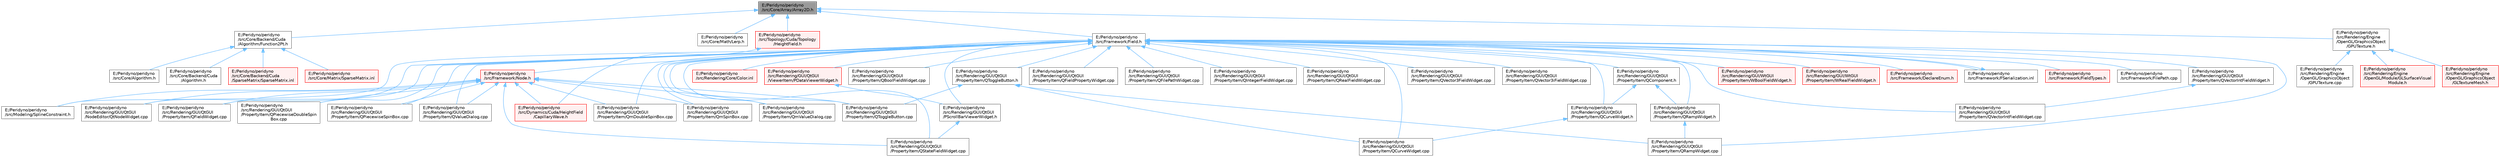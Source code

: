 digraph "E:/Peridyno/peridyno/src/Core/Array/Array2D.h"
{
 // LATEX_PDF_SIZE
  bgcolor="transparent";
  edge [fontname=Helvetica,fontsize=10,labelfontname=Helvetica,labelfontsize=10];
  node [fontname=Helvetica,fontsize=10,shape=box,height=0.2,width=0.4];
  Node1 [id="Node000001",label="E:/Peridyno/peridyno\l/src/Core/Array/Array2D.h",height=0.2,width=0.4,color="gray40", fillcolor="grey60", style="filled", fontcolor="black",tooltip=" "];
  Node1 -> Node2 [id="edge1_Node000001_Node000002",dir="back",color="steelblue1",style="solid",tooltip=" "];
  Node2 [id="Node000002",label="E:/Peridyno/peridyno\l/src/Core/Backend/Cuda\l/Algorithm/Function2Pt.h",height=0.2,width=0.4,color="grey40", fillcolor="white", style="filled",URL="$_function2_pt_8h.html",tooltip=" "];
  Node2 -> Node3 [id="edge2_Node000002_Node000003",dir="back",color="steelblue1",style="solid",tooltip=" "];
  Node3 [id="Node000003",label="E:/Peridyno/peridyno\l/src/Core/Algorithm.h",height=0.2,width=0.4,color="grey40", fillcolor="white", style="filled",URL="$_algorithm_8h.html",tooltip=" "];
  Node2 -> Node4 [id="edge3_Node000002_Node000004",dir="back",color="steelblue1",style="solid",tooltip=" "];
  Node4 [id="Node000004",label="E:/Peridyno/peridyno\l/src/Core/Backend/Cuda\l/Algorithm.h",height=0.2,width=0.4,color="grey40", fillcolor="white", style="filled",URL="$_backend_2_cuda_2_algorithm_8h.html",tooltip=" "];
  Node2 -> Node5 [id="edge4_Node000002_Node000005",dir="back",color="steelblue1",style="solid",tooltip=" "];
  Node5 [id="Node000005",label="E:/Peridyno/peridyno\l/src/Core/Backend/Cuda\l/SparseMatrix/SparseMatrix.inl",height=0.2,width=0.4,color="red", fillcolor="#FFF0F0", style="filled",URL="$_backend_2_cuda_2_sparse_matrix_2_sparse_matrix_8inl.html",tooltip=" "];
  Node2 -> Node7 [id="edge5_Node000002_Node000007",dir="back",color="steelblue1",style="solid",tooltip=" "];
  Node7 [id="Node000007",label="E:/Peridyno/peridyno\l/src/Core/Matrix/SparseMatrix.inl",height=0.2,width=0.4,color="red", fillcolor="#FFF0F0", style="filled",URL="$_matrix_2_sparse_matrix_8inl.html",tooltip=" "];
  Node1 -> Node9 [id="edge6_Node000001_Node000009",dir="back",color="steelblue1",style="solid",tooltip=" "];
  Node9 [id="Node000009",label="E:/Peridyno/peridyno\l/src/Core/Math/Lerp.h",height=0.2,width=0.4,color="grey40", fillcolor="white", style="filled",URL="$_lerp_8h.html",tooltip=" "];
  Node1 -> Node10 [id="edge7_Node000001_Node000010",dir="back",color="steelblue1",style="solid",tooltip=" "];
  Node10 [id="Node000010",label="E:/Peridyno/peridyno\l/src/Framework/Field.h",height=0.2,width=0.4,color="grey40", fillcolor="white", style="filled",URL="$_field_8h.html",tooltip=" "];
  Node10 -> Node11 [id="edge8_Node000010_Node000011",dir="back",color="steelblue1",style="solid",tooltip=" "];
  Node11 [id="Node000011",label="E:/Peridyno/peridyno\l/src/Framework/DeclareEnum.h",height=0.2,width=0.4,color="red", fillcolor="#FFF0F0", style="filled",URL="$_declare_enum_8h.html",tooltip=" "];
  Node10 -> Node563 [id="edge9_Node000010_Node000563",dir="back",color="steelblue1",style="solid",tooltip=" "];
  Node563 [id="Node000563",label="E:/Peridyno/peridyno\l/src/Framework/FSerialization.inl",height=0.2,width=0.4,color="grey40", fillcolor="white", style="filled",URL="$_f_serialization_8inl.html",tooltip=" "];
  Node563 -> Node10 [id="edge10_Node000563_Node000010",dir="back",color="steelblue1",style="solid",tooltip=" "];
  Node10 -> Node564 [id="edge11_Node000010_Node000564",dir="back",color="steelblue1",style="solid",tooltip=" "];
  Node564 [id="Node000564",label="E:/Peridyno/peridyno\l/src/Framework/FieldTypes.h",height=0.2,width=0.4,color="red", fillcolor="#FFF0F0", style="filled",URL="$_field_types_8h.html",tooltip=" "];
  Node10 -> Node565 [id="edge12_Node000010_Node000565",dir="back",color="steelblue1",style="solid",tooltip=" "];
  Node565 [id="Node000565",label="E:/Peridyno/peridyno\l/src/Framework/FilePath.cpp",height=0.2,width=0.4,color="grey40", fillcolor="white", style="filled",URL="$_file_path_8cpp.html",tooltip=" "];
  Node10 -> Node255 [id="edge13_Node000010_Node000255",dir="back",color="steelblue1",style="solid",tooltip=" "];
  Node255 [id="Node000255",label="E:/Peridyno/peridyno\l/src/Framework/Node.h",height=0.2,width=0.4,color="red", fillcolor="#FFF0F0", style="filled",URL="$_node_8h.html",tooltip=" "];
  Node255 -> Node257 [id="edge14_Node000255_Node000257",dir="back",color="steelblue1",style="solid",tooltip=" "];
  Node257 [id="Node000257",label="E:/Peridyno/peridyno\l/src/Dynamics/Cuda/HeightField\l/CapillaryWave.h",height=0.2,width=0.4,color="red", fillcolor="#FFF0F0", style="filled",URL="$_capillary_wave_8h.html",tooltip=" "];
  Node255 -> Node394 [id="edge15_Node000255_Node000394",dir="back",color="steelblue1",style="solid",tooltip=" "];
  Node394 [id="Node000394",label="E:/Peridyno/peridyno\l/src/Modeling/SplineConstraint.h",height=0.2,width=0.4,color="grey40", fillcolor="white", style="filled",URL="$_spline_constraint_8h.html",tooltip=" "];
  Node255 -> Node415 [id="edge16_Node000255_Node000415",dir="back",color="steelblue1",style="solid",tooltip=" "];
  Node415 [id="Node000415",label="E:/Peridyno/peridyno\l/src/Rendering/GUI/QtGUI\l/NodeEditor/QtNodeWidget.cpp",height=0.2,width=0.4,color="grey40", fillcolor="white", style="filled",URL="$_qt_node_widget_8cpp.html",tooltip=" "];
  Node255 -> Node206 [id="edge17_Node000255_Node000206",dir="back",color="steelblue1",style="solid",tooltip=" "];
  Node206 [id="Node000206",label="E:/Peridyno/peridyno\l/src/Rendering/GUI/QtGUI\l/PropertyItem/QFieldWidget.cpp",height=0.2,width=0.4,color="grey40", fillcolor="white", style="filled",URL="$_q_field_widget_8cpp.html",tooltip=" "];
  Node255 -> Node207 [id="edge18_Node000255_Node000207",dir="back",color="steelblue1",style="solid",tooltip=" "];
  Node207 [id="Node000207",label="E:/Peridyno/peridyno\l/src/Rendering/GUI/QtGUI\l/PropertyItem/QPiecewiseDoubleSpin\lBox.cpp",height=0.2,width=0.4,color="grey40", fillcolor="white", style="filled",URL="$_q_piecewise_double_spin_box_8cpp.html",tooltip=" "];
  Node255 -> Node208 [id="edge19_Node000255_Node000208",dir="back",color="steelblue1",style="solid",tooltip=" "];
  Node208 [id="Node000208",label="E:/Peridyno/peridyno\l/src/Rendering/GUI/QtGUI\l/PropertyItem/QPiecewiseSpinBox.cpp",height=0.2,width=0.4,color="grey40", fillcolor="white", style="filled",URL="$_q_piecewise_spin_box_8cpp.html",tooltip=" "];
  Node255 -> Node417 [id="edge20_Node000255_Node000417",dir="back",color="steelblue1",style="solid",tooltip=" "];
  Node417 [id="Node000417",label="E:/Peridyno/peridyno\l/src/Rendering/GUI/QtGUI\l/PropertyItem/QStateFieldWidget.cpp",height=0.2,width=0.4,color="grey40", fillcolor="white", style="filled",URL="$_q_state_field_widget_8cpp.html",tooltip=" "];
  Node255 -> Node209 [id="edge21_Node000255_Node000209",dir="back",color="steelblue1",style="solid",tooltip=" "];
  Node209 [id="Node000209",label="E:/Peridyno/peridyno\l/src/Rendering/GUI/QtGUI\l/PropertyItem/QToggleButton.cpp",height=0.2,width=0.4,color="grey40", fillcolor="white", style="filled",URL="$_q_toggle_button_8cpp.html",tooltip=" "];
  Node255 -> Node210 [id="edge22_Node000255_Node000210",dir="back",color="steelblue1",style="solid",tooltip=" "];
  Node210 [id="Node000210",label="E:/Peridyno/peridyno\l/src/Rendering/GUI/QtGUI\l/PropertyItem/QValueDialog.cpp",height=0.2,width=0.4,color="grey40", fillcolor="white", style="filled",URL="$_q_value_dialog_8cpp.html",tooltip=" "];
  Node255 -> Node211 [id="edge23_Node000255_Node000211",dir="back",color="steelblue1",style="solid",tooltip=" "];
  Node211 [id="Node000211",label="E:/Peridyno/peridyno\l/src/Rendering/GUI/QtGUI\l/PropertyItem/QmDoubleSpinBox.cpp",height=0.2,width=0.4,color="grey40", fillcolor="white", style="filled",URL="$_qm_double_spin_box_8cpp.html",tooltip=" "];
  Node255 -> Node212 [id="edge24_Node000255_Node000212",dir="back",color="steelblue1",style="solid",tooltip=" "];
  Node212 [id="Node000212",label="E:/Peridyno/peridyno\l/src/Rendering/GUI/QtGUI\l/PropertyItem/QmSpinBox.cpp",height=0.2,width=0.4,color="grey40", fillcolor="white", style="filled",URL="$_qm_spin_box_8cpp.html",tooltip=" "];
  Node255 -> Node213 [id="edge25_Node000255_Node000213",dir="back",color="steelblue1",style="solid",tooltip=" "];
  Node213 [id="Node000213",label="E:/Peridyno/peridyno\l/src/Rendering/GUI/QtGUI\l/PropertyItem/QmValueDialog.cpp",height=0.2,width=0.4,color="grey40", fillcolor="white", style="filled",URL="$_qm_value_dialog_8cpp.html",tooltip=" "];
  Node10 -> Node394 [id="edge26_Node000010_Node000394",dir="back",color="steelblue1",style="solid",tooltip=" "];
  Node10 -> Node566 [id="edge27_Node000010_Node000566",dir="back",color="steelblue1",style="solid",tooltip=" "];
  Node566 [id="Node000566",label="E:/Peridyno/peridyno\l/src/Rendering/Core/Color.inl",height=0.2,width=0.4,color="red", fillcolor="#FFF0F0", style="filled",URL="$_color_8inl.html",tooltip=" "];
  Node10 -> Node415 [id="edge28_Node000010_Node000415",dir="back",color="steelblue1",style="solid",tooltip=" "];
  Node10 -> Node478 [id="edge29_Node000010_Node000478",dir="back",color="steelblue1",style="solid",tooltip=" "];
  Node478 [id="Node000478",label="E:/Peridyno/peridyno\l/src/Rendering/GUI/QtGUI\l/PScrollBarViewerWidget.h",height=0.2,width=0.4,color="grey40", fillcolor="white", style="filled",URL="$_p_scroll_bar_viewer_widget_8h.html",tooltip=" "];
  Node478 -> Node417 [id="edge30_Node000478_Node000417",dir="back",color="steelblue1",style="solid",tooltip=" "];
  Node10 -> Node568 [id="edge31_Node000010_Node000568",dir="back",color="steelblue1",style="solid",tooltip=" "];
  Node568 [id="Node000568",label="E:/Peridyno/peridyno\l/src/Rendering/GUI/QtGUI\l/PropertyItem/QBoolFieldWidget.cpp",height=0.2,width=0.4,color="grey40", fillcolor="white", style="filled",URL="$_q_bool_field_widget_8cpp.html",tooltip=" "];
  Node10 -> Node569 [id="edge32_Node000010_Node000569",dir="back",color="steelblue1",style="solid",tooltip=" "];
  Node569 [id="Node000569",label="E:/Peridyno/peridyno\l/src/Rendering/GUI/QtGUI\l/PropertyItem/QComponent.h",height=0.2,width=0.4,color="grey40", fillcolor="white", style="filled",URL="$_q_component_8h.html",tooltip=" "];
  Node569 -> Node570 [id="edge33_Node000569_Node000570",dir="back",color="steelblue1",style="solid",tooltip=" "];
  Node570 [id="Node000570",label="E:/Peridyno/peridyno\l/src/Rendering/GUI/QtGUI\l/PropertyItem/QCurveWidget.h",height=0.2,width=0.4,color="grey40", fillcolor="white", style="filled",URL="$_q_curve_widget_8h.html",tooltip=" "];
  Node570 -> Node571 [id="edge34_Node000570_Node000571",dir="back",color="steelblue1",style="solid",tooltip=" "];
  Node571 [id="Node000571",label="E:/Peridyno/peridyno\l/src/Rendering/GUI/QtGUI\l/PropertyItem/QCurveWidget.cpp",height=0.2,width=0.4,color="grey40", fillcolor="white", style="filled",URL="$_q_curve_widget_8cpp.html",tooltip=" "];
  Node569 -> Node572 [id="edge35_Node000569_Node000572",dir="back",color="steelblue1",style="solid",tooltip=" "];
  Node572 [id="Node000572",label="E:/Peridyno/peridyno\l/src/Rendering/GUI/QtGUI\l/PropertyItem/QRampWidget.h",height=0.2,width=0.4,color="grey40", fillcolor="white", style="filled",URL="$_q_ramp_widget_8h.html",tooltip=" "];
  Node572 -> Node573 [id="edge36_Node000572_Node000573",dir="back",color="steelblue1",style="solid",tooltip=" "];
  Node573 [id="Node000573",label="E:/Peridyno/peridyno\l/src/Rendering/GUI/QtGUI\l/PropertyItem/QRampWidget.cpp",height=0.2,width=0.4,color="grey40", fillcolor="white", style="filled",URL="$_q_ramp_widget_8cpp.html",tooltip=" "];
  Node10 -> Node571 [id="edge37_Node000010_Node000571",dir="back",color="steelblue1",style="solid",tooltip=" "];
  Node10 -> Node570 [id="edge38_Node000010_Node000570",dir="back",color="steelblue1",style="solid",tooltip=" "];
  Node10 -> Node574 [id="edge39_Node000010_Node000574",dir="back",color="steelblue1",style="solid",tooltip=" "];
  Node574 [id="Node000574",label="E:/Peridyno/peridyno\l/src/Rendering/GUI/QtGUI\l/PropertyItem/QFieldPropertyWidget.cpp",height=0.2,width=0.4,color="grey40", fillcolor="white", style="filled",URL="$_q_field_property_widget_8cpp.html",tooltip=" "];
  Node10 -> Node206 [id="edge40_Node000010_Node000206",dir="back",color="steelblue1",style="solid",tooltip=" "];
  Node10 -> Node575 [id="edge41_Node000010_Node000575",dir="back",color="steelblue1",style="solid",tooltip=" "];
  Node575 [id="Node000575",label="E:/Peridyno/peridyno\l/src/Rendering/GUI/QtGUI\l/PropertyItem/QFilePathWidget.cpp",height=0.2,width=0.4,color="grey40", fillcolor="white", style="filled",URL="$_q_file_path_widget_8cpp.html",tooltip=" "];
  Node10 -> Node576 [id="edge42_Node000010_Node000576",dir="back",color="steelblue1",style="solid",tooltip=" "];
  Node576 [id="Node000576",label="E:/Peridyno/peridyno\l/src/Rendering/GUI/QtGUI\l/PropertyItem/QIntegerFieldWidget.cpp",height=0.2,width=0.4,color="grey40", fillcolor="white", style="filled",URL="$_q_integer_field_widget_8cpp.html",tooltip=" "];
  Node10 -> Node207 [id="edge43_Node000010_Node000207",dir="back",color="steelblue1",style="solid",tooltip=" "];
  Node10 -> Node208 [id="edge44_Node000010_Node000208",dir="back",color="steelblue1",style="solid",tooltip=" "];
  Node10 -> Node573 [id="edge45_Node000010_Node000573",dir="back",color="steelblue1",style="solid",tooltip=" "];
  Node10 -> Node572 [id="edge46_Node000010_Node000572",dir="back",color="steelblue1",style="solid",tooltip=" "];
  Node10 -> Node577 [id="edge47_Node000010_Node000577",dir="back",color="steelblue1",style="solid",tooltip=" "];
  Node577 [id="Node000577",label="E:/Peridyno/peridyno\l/src/Rendering/GUI/QtGUI\l/PropertyItem/QRealFieldWidget.cpp",height=0.2,width=0.4,color="grey40", fillcolor="white", style="filled",URL="$_q_real_field_widget_8cpp.html",tooltip=" "];
  Node10 -> Node417 [id="edge48_Node000010_Node000417",dir="back",color="steelblue1",style="solid",tooltip=" "];
  Node10 -> Node209 [id="edge49_Node000010_Node000209",dir="back",color="steelblue1",style="solid",tooltip=" "];
  Node10 -> Node578 [id="edge50_Node000010_Node000578",dir="back",color="steelblue1",style="solid",tooltip=" "];
  Node578 [id="Node000578",label="E:/Peridyno/peridyno\l/src/Rendering/GUI/QtGUI\l/PropertyItem/QToggleButton.h",height=0.2,width=0.4,color="grey40", fillcolor="white", style="filled",URL="$_q_toggle_button_8h.html",tooltip=" "];
  Node578 -> Node571 [id="edge51_Node000578_Node000571",dir="back",color="steelblue1",style="solid",tooltip=" "];
  Node578 -> Node573 [id="edge52_Node000578_Node000573",dir="back",color="steelblue1",style="solid",tooltip=" "];
  Node578 -> Node209 [id="edge53_Node000578_Node000209",dir="back",color="steelblue1",style="solid",tooltip=" "];
  Node10 -> Node210 [id="edge54_Node000010_Node000210",dir="back",color="steelblue1",style="solid",tooltip=" "];
  Node10 -> Node579 [id="edge55_Node000010_Node000579",dir="back",color="steelblue1",style="solid",tooltip=" "];
  Node579 [id="Node000579",label="E:/Peridyno/peridyno\l/src/Rendering/GUI/QtGUI\l/PropertyItem/QVector3FieldWidget.cpp",height=0.2,width=0.4,color="grey40", fillcolor="white", style="filled",URL="$_q_vector3_field_widget_8cpp.html",tooltip=" "];
  Node10 -> Node580 [id="edge56_Node000010_Node000580",dir="back",color="steelblue1",style="solid",tooltip=" "];
  Node580 [id="Node000580",label="E:/Peridyno/peridyno\l/src/Rendering/GUI/QtGUI\l/PropertyItem/QVector3iFieldWidget.cpp",height=0.2,width=0.4,color="grey40", fillcolor="white", style="filled",URL="$_q_vector3i_field_widget_8cpp.html",tooltip=" "];
  Node10 -> Node581 [id="edge57_Node000010_Node000581",dir="back",color="steelblue1",style="solid",tooltip=" "];
  Node581 [id="Node000581",label="E:/Peridyno/peridyno\l/src/Rendering/GUI/QtGUI\l/PropertyItem/QVectorIntFieldWidget.cpp",height=0.2,width=0.4,color="grey40", fillcolor="white", style="filled",URL="$_q_vector_int_field_widget_8cpp.html",tooltip=" "];
  Node10 -> Node582 [id="edge58_Node000010_Node000582",dir="back",color="steelblue1",style="solid",tooltip=" "];
  Node582 [id="Node000582",label="E:/Peridyno/peridyno\l/src/Rendering/GUI/QtGUI\l/PropertyItem/QVectorIntFieldWidget.h",height=0.2,width=0.4,color="grey40", fillcolor="white", style="filled",URL="$_q_vector_int_field_widget_8h.html",tooltip=" "];
  Node582 -> Node581 [id="edge59_Node000582_Node000581",dir="back",color="steelblue1",style="solid",tooltip=" "];
  Node10 -> Node211 [id="edge60_Node000010_Node000211",dir="back",color="steelblue1",style="solid",tooltip=" "];
  Node10 -> Node212 [id="edge61_Node000010_Node000212",dir="back",color="steelblue1",style="solid",tooltip=" "];
  Node10 -> Node213 [id="edge62_Node000010_Node000213",dir="back",color="steelblue1",style="solid",tooltip=" "];
  Node10 -> Node583 [id="edge63_Node000010_Node000583",dir="back",color="steelblue1",style="solid",tooltip=" "];
  Node583 [id="Node000583",label="E:/Peridyno/peridyno\l/src/Rendering/GUI/QtGUI\l/ViewerItem/PDataViewerWidget.h",height=0.2,width=0.4,color="red", fillcolor="#FFF0F0", style="filled",URL="$_p_data_viewer_widget_8h.html",tooltip=" "];
  Node583 -> Node478 [id="edge64_Node000583_Node000478",dir="back",color="steelblue1",style="solid",tooltip=" "];
  Node10 -> Node548 [id="edge65_Node000010_Node000548",dir="back",color="steelblue1",style="solid",tooltip=" "];
  Node548 [id="Node000548",label="E:/Peridyno/peridyno\l/src/Rendering/GUI/WtGUI\l/PropertyItem/WBoolFieldWidget.h",height=0.2,width=0.4,color="red", fillcolor="#FFF0F0", style="filled",URL="$_w_bool_field_widget_8h.html",tooltip=" "];
  Node10 -> Node556 [id="edge66_Node000010_Node000556",dir="back",color="steelblue1",style="solid",tooltip=" "];
  Node556 [id="Node000556",label="E:/Peridyno/peridyno\l/src/Rendering/GUI/WtGUI\l/PropertyItem/WRealFieldWidget.h",height=0.2,width=0.4,color="red", fillcolor="#FFF0F0", style="filled",URL="$_w_real_field_widget_8h.html",tooltip=" "];
  Node1 -> Node594 [id="edge67_Node000001_Node000594",dir="back",color="steelblue1",style="solid",tooltip=" "];
  Node594 [id="Node000594",label="E:/Peridyno/peridyno\l/src/Rendering/Engine\l/OpenGL/GraphicsObject\l/GPUTexture.h",height=0.2,width=0.4,color="grey40", fillcolor="white", style="filled",URL="$_g_p_u_texture_8h.html",tooltip=" "];
  Node594 -> Node463 [id="edge68_Node000594_Node000463",dir="back",color="steelblue1",style="solid",tooltip=" "];
  Node463 [id="Node000463",label="E:/Peridyno/peridyno\l/src/Rendering/Engine\l/OpenGL/GraphicsObject\l/GLTextureMesh.h",height=0.2,width=0.4,color="red", fillcolor="#FFF0F0", style="filled",URL="$_g_l_texture_mesh_8h.html",tooltip=" "];
  Node594 -> Node595 [id="edge69_Node000594_Node000595",dir="back",color="steelblue1",style="solid",tooltip=" "];
  Node595 [id="Node000595",label="E:/Peridyno/peridyno\l/src/Rendering/Engine\l/OpenGL/GraphicsObject\l/GPUTexture.cpp",height=0.2,width=0.4,color="grey40", fillcolor="white", style="filled",URL="$_g_p_u_texture_8cpp.html",tooltip=" "];
  Node594 -> Node472 [id="edge70_Node000594_Node000472",dir="back",color="steelblue1",style="solid",tooltip=" "];
  Node472 [id="Node000472",label="E:/Peridyno/peridyno\l/src/Rendering/Engine\l/OpenGL/Module/GLSurfaceVisual\lModule.h",height=0.2,width=0.4,color="red", fillcolor="#FFF0F0", style="filled",URL="$_g_l_surface_visual_module_8h.html",tooltip=" "];
  Node1 -> Node486 [id="edge71_Node000001_Node000486",dir="back",color="steelblue1",style="solid",tooltip=" "];
  Node486 [id="Node000486",label="E:/Peridyno/peridyno\l/src/Topology/Cuda/Topology\l/HeightField.h",height=0.2,width=0.4,color="red", fillcolor="#FFF0F0", style="filled",URL="$_height_field_8h.html",tooltip=" "];
  Node486 -> Node257 [id="edge72_Node000486_Node000257",dir="back",color="steelblue1",style="solid",tooltip=" "];
}
